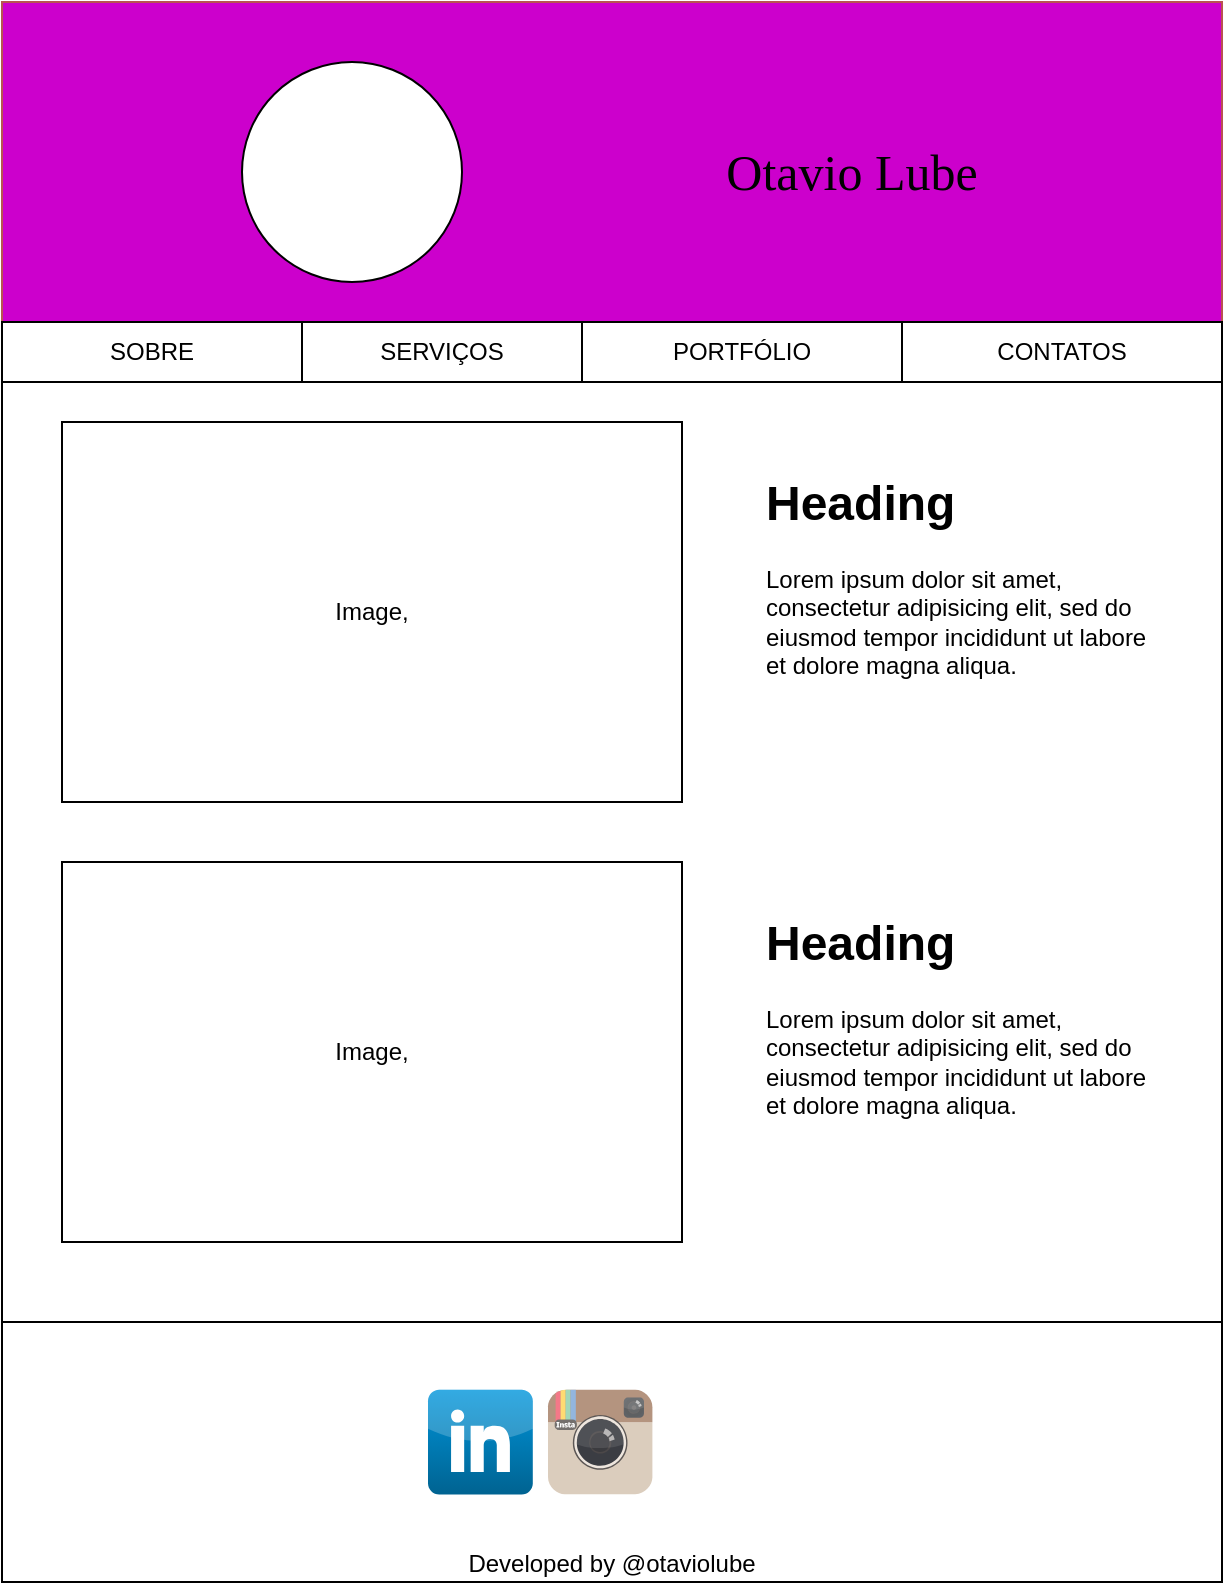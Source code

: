 <mxfile version="24.7.7">
  <diagram name="Página-1" id="Kf4cLa7g2U9oFQBUjZkK">
    <mxGraphModel dx="880" dy="468" grid="1" gridSize="10" guides="1" tooltips="1" connect="1" arrows="1" fold="1" page="1" pageScale="1" pageWidth="827" pageHeight="1169" math="0" shadow="0">
      <root>
        <mxCell id="0" />
        <mxCell id="1" parent="0" />
        <mxCell id="iZlGwOstdjGkMzf-aQN1-1" value="" style="rounded=0;whiteSpace=wrap;html=1;" parent="1" vertex="1">
          <mxGeometry x="20" y="30" width="610" height="660" as="geometry" />
        </mxCell>
        <mxCell id="iZlGwOstdjGkMzf-aQN1-4" value="" style="rounded=0;whiteSpace=wrap;html=1;fillColor=#CC00CC;strokeColor=#b85450;" parent="1" vertex="1">
          <mxGeometry x="20" y="30" width="610" height="160" as="geometry" />
        </mxCell>
        <mxCell id="iZlGwOstdjGkMzf-aQN1-2" value="" style="ellipse;whiteSpace=wrap;html=1;aspect=fixed;" parent="1" vertex="1">
          <mxGeometry x="140" y="60" width="110" height="110" as="geometry" />
        </mxCell>
        <mxCell id="iZlGwOstdjGkMzf-aQN1-3" value="Otavio Lube" style="text;html=1;align=center;verticalAlign=middle;whiteSpace=wrap;rounded=0;fontFamily=Comic Sans MS;fontSize=25;" parent="1" vertex="1">
          <mxGeometry x="350" y="100" width="190" height="30" as="geometry" />
        </mxCell>
        <mxCell id="iZlGwOstdjGkMzf-aQN1-5" value="" style="rounded=0;whiteSpace=wrap;html=1;" parent="1" vertex="1">
          <mxGeometry x="20" y="190" width="610" height="30" as="geometry" />
        </mxCell>
        <mxCell id="iZlGwOstdjGkMzf-aQN1-6" value="Developed by @otaviolube" style="rounded=0;whiteSpace=wrap;html=1;verticalAlign=bottom;" parent="1" vertex="1">
          <mxGeometry x="20" y="690" width="610" height="130" as="geometry" />
        </mxCell>
        <mxCell id="iZlGwOstdjGkMzf-aQN1-7" value="&lt;h1 style=&quot;margin-top: 0px;&quot;&gt;Heading&lt;/h1&gt;&lt;p&gt;Lorem ipsum dolor sit amet, consectetur adipisicing elit, sed do eiusmod tempor incididunt ut labore et dolore magna aliqua.&lt;/p&gt;" style="text;html=1;whiteSpace=wrap;overflow=hidden;rounded=0;" parent="1" vertex="1">
          <mxGeometry x="400" y="260" width="200" height="150" as="geometry" />
        </mxCell>
        <mxCell id="iZlGwOstdjGkMzf-aQN1-8" value="Image," style="rounded=0;whiteSpace=wrap;html=1;" parent="1" vertex="1">
          <mxGeometry x="50" y="240" width="310" height="190" as="geometry" />
        </mxCell>
        <mxCell id="QPfClqpcUDjNCs9d4xQN-2" value="SOBRE" style="rounded=0;whiteSpace=wrap;html=1;" vertex="1" parent="1">
          <mxGeometry x="20" y="190" width="150" height="30" as="geometry" />
        </mxCell>
        <mxCell id="QPfClqpcUDjNCs9d4xQN-3" value="SERVIÇOS" style="rounded=0;whiteSpace=wrap;html=1;" vertex="1" parent="1">
          <mxGeometry x="170" y="190" width="140" height="30" as="geometry" />
        </mxCell>
        <mxCell id="QPfClqpcUDjNCs9d4xQN-6" value="PORTFÓLIO" style="rounded=0;whiteSpace=wrap;html=1;" vertex="1" parent="1">
          <mxGeometry x="310" y="190" width="160" height="30" as="geometry" />
        </mxCell>
        <mxCell id="QPfClqpcUDjNCs9d4xQN-7" value="CONTATOS" style="rounded=0;whiteSpace=wrap;html=1;" vertex="1" parent="1">
          <mxGeometry x="470" y="190" width="160" height="30" as="geometry" />
        </mxCell>
        <mxCell id="QPfClqpcUDjNCs9d4xQN-8" value="" style="dashed=0;outlineConnect=0;html=1;align=center;labelPosition=center;verticalLabelPosition=bottom;verticalAlign=top;shape=mxgraph.webicons.linkedin;fillColor=#0095DB;gradientColor=#006391" vertex="1" parent="1">
          <mxGeometry x="233" y="723.9" width="52.4" height="52.4" as="geometry" />
        </mxCell>
        <mxCell id="QPfClqpcUDjNCs9d4xQN-9" value="" style="dashed=0;outlineConnect=0;html=1;align=center;labelPosition=center;verticalLabelPosition=bottom;verticalAlign=top;shape=mxgraph.weblogos.instagram;fillColor=#6FC0E4;gradientColor=#1E305B" vertex="1" parent="1">
          <mxGeometry x="293" y="723.9" width="52.2" height="52.2" as="geometry" />
        </mxCell>
        <mxCell id="QPfClqpcUDjNCs9d4xQN-10" value="" style="shape=image;html=1;verticalAlign=top;verticalLabelPosition=bottom;labelBackgroundColor=#ffffff;imageAspect=0;aspect=fixed;image=https://cdn4.iconfinder.com/data/icons/ionicons/512/icon-social-github-128.png" vertex="1" parent="1">
          <mxGeometry x="353" y="720" width="60.2" height="60.2" as="geometry" />
        </mxCell>
        <mxCell id="QPfClqpcUDjNCs9d4xQN-11" value="&lt;h1 style=&quot;margin-top: 0px;&quot;&gt;Heading&lt;/h1&gt;&lt;p&gt;Lorem ipsum dolor sit amet, consectetur adipisicing elit, sed do eiusmod tempor incididunt ut labore et dolore magna aliqua.&lt;/p&gt;" style="text;html=1;whiteSpace=wrap;overflow=hidden;rounded=0;" vertex="1" parent="1">
          <mxGeometry x="400" y="480" width="200" height="150" as="geometry" />
        </mxCell>
        <mxCell id="QPfClqpcUDjNCs9d4xQN-12" value="Image," style="rounded=0;whiteSpace=wrap;html=1;" vertex="1" parent="1">
          <mxGeometry x="50" y="460" width="310" height="190" as="geometry" />
        </mxCell>
      </root>
    </mxGraphModel>
  </diagram>
</mxfile>
